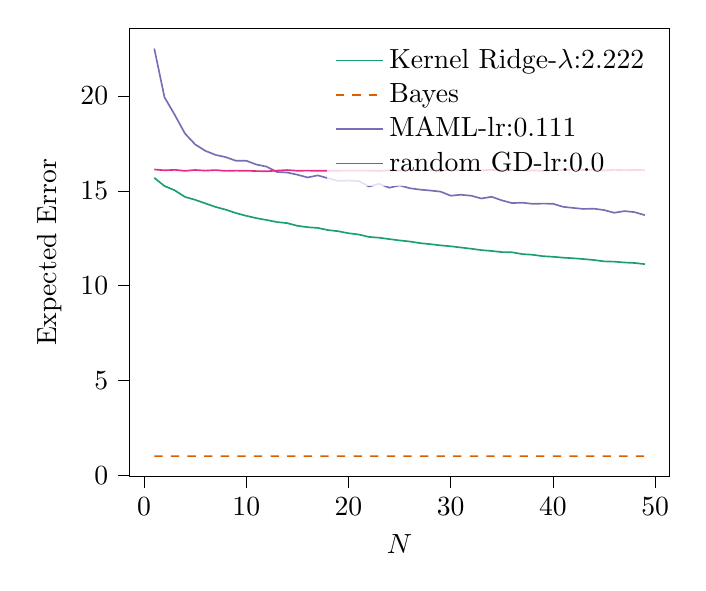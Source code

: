 % This file was created with tikzplotlib v0.10.1.
\begin{tikzpicture}

\definecolor{chocolate217952}{RGB}{217,95,2}
\definecolor{darkcyan27158119}{RGB}{27,158,119}
\definecolor{darkgray176}{RGB}{176,176,176}
\definecolor{deeppink23141138}{RGB}{231,41,138}
\definecolor{lightslategray117112179}{RGB}{117,112,179}

\begin{axis}[
legend cell align={left},
legend style={fill opacity=0.8, draw opacity=1, text opacity=1, draw=none},
tick align=outside,
tick pos=left,
x grid style={darkgray176},
xlabel={\(\displaystyle N\)},
xmin=-1.4, xmax=51.4,
xtick style={color=black},
y grid style={darkgray176},
ylabel={Expected Error},
ymin=-0.076, ymax=23.578,
ytick style={color=black}
]
\addplot [semithick, darkcyan27158119]
table {%
1 15.685
2 15.251
3 15.026
4 14.677
5 14.524
6 14.334
7 14.149
8 14.002
9 13.824
10 13.679
11 13.556
12 13.458
13 13.351
14 13.295
15 13.153
16 13.08
17 13.041
18 12.927
19 12.866
20 12.762
21 12.695
22 12.566
23 12.525
24 12.452
25 12.382
26 12.324
27 12.24
28 12.185
29 12.122
30 12.072
31 12.008
32 11.944
33 11.871
34 11.825
35 11.767
36 11.755
37 11.661
38 11.626
39 11.552
40 11.52
41 11.473
42 11.441
43 11.398
44 11.349
45 11.277
46 11.262
47 11.217
48 11.192
49 11.131
};
\addlegendentry{Kernel Ridge-$\lambda$:2.222}
\addplot [semithick, chocolate217952, dashed]
table {%
1 1.001
2 1.0
3 1.0
4 1.001
5 1.002
6 1.0
7 0.999
8 1.001
9 0.999
10 1.001
11 1.0
12 1.001
13 1.0
14 1.0
15 1.001
16 1.001
17 1.001
18 1.001
19 1.001
20 1.001
21 1.0
22 1.002
23 1.0
24 1.001
25 1.0
26 1.001
27 1.001
28 1.003
29 1.001
30 1.003
31 1.002
32 1.001
33 1.0
34 1.001
35 1.001
36 1.003
37 1.001
38 1.003
39 1.001
40 1.0
41 1.001
42 1.001
43 1.001
44 1.001
45 1.001
46 1.002
47 1.001
48 1.001
49 1.001
};
\addlegendentry{Bayes}
\addplot [semithick, lightslategray117112179]
table {%
1 22.503
2 19.933
3 19.009
4 18.024
5 17.447
6 17.107
7 16.894
8 16.775
9 16.582
10 16.587
11 16.385
12 16.274
13 15.992
14 15.965
15 15.849
16 15.704
17 15.814
18 15.662
19 15.521
20 15.542
21 15.515
22 15.227
23 15.37
24 15.163
25 15.287
26 15.136
27 15.063
28 15.015
29 14.957
30 14.741
31 14.792
32 14.741
33 14.595
34 14.685
35 14.497
36 14.351
37 14.374
38 14.312
39 14.324
40 14.318
41 14.155
42 14.097
43 14.043
44 14.057
45 13.985
46 13.84
47 13.93
48 13.873
49 13.714
};
\addlegendentry{MAML-lr:0.111}
\addplot [semithick, deeppink23141138]
table {%
1 16.126
2 16.081
3 16.105
4 16.052
5 16.098
6 16.065
7 16.092
8 16.051
9 16.063
10 16.059
11 16.04
12 16.03
13 16.066
14 16.095
15 16.057
16 16.066
17 16.054
18 16.057
19 16.062
20 16.067
21 16.064
22 16.063
23 16.048
24 16.087
25 16.065
26 16.117
27 16.067
28 16.102
29 16.06
30 16.121
31 16.08
32 16.11
33 16.083
34 16.105
35 16.077
36 16.101
37 16.064
38 16.077
39 16.049
40 16.084
41 16.094
42 16.122
43 16.099
44 16.113
45 16.073
46 16.106
47 16.089
48 16.098
49 16.09
};
\addlegendentry{random GD-lr:0.0}
\end{axis}

\end{tikzpicture}
